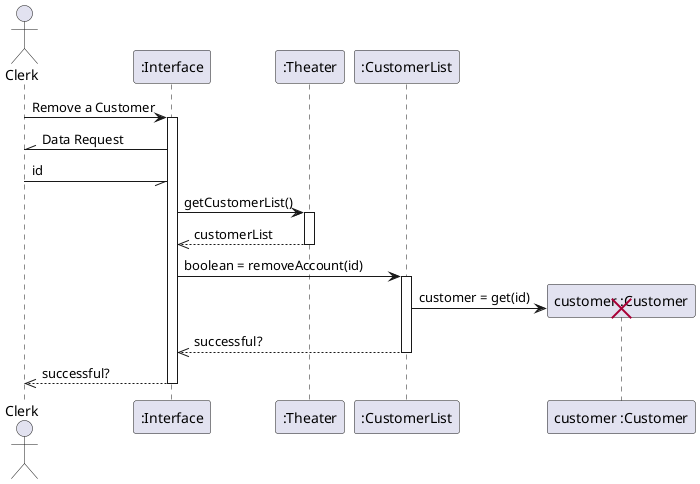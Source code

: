 @startuml

actor Clerk

Clerk -> ":Interface" : Remove a Customer
activate ":Interface"
Clerk //- ":Interface": Data Request
Clerk -// ":Interface": id

":Interface" -> ":Theater" : getCustomerList()
activate ":Theater"
":Theater" -->> ":Interface": customerList
deactivate ":Theater"
":Interface" -> ":CustomerList": boolean = removeAccount(id)
activate ":CustomerList"
create "customer :Customer"
":CustomerList" -> "customer :Customer": customer = get(id)
destroy "customer :Customer"
":CustomerList" -->> ":Interface": successful?
deactivate ":CustomerList"
":Interface" -->> Clerk: successful?
deactivate ":Interface"
@enduml